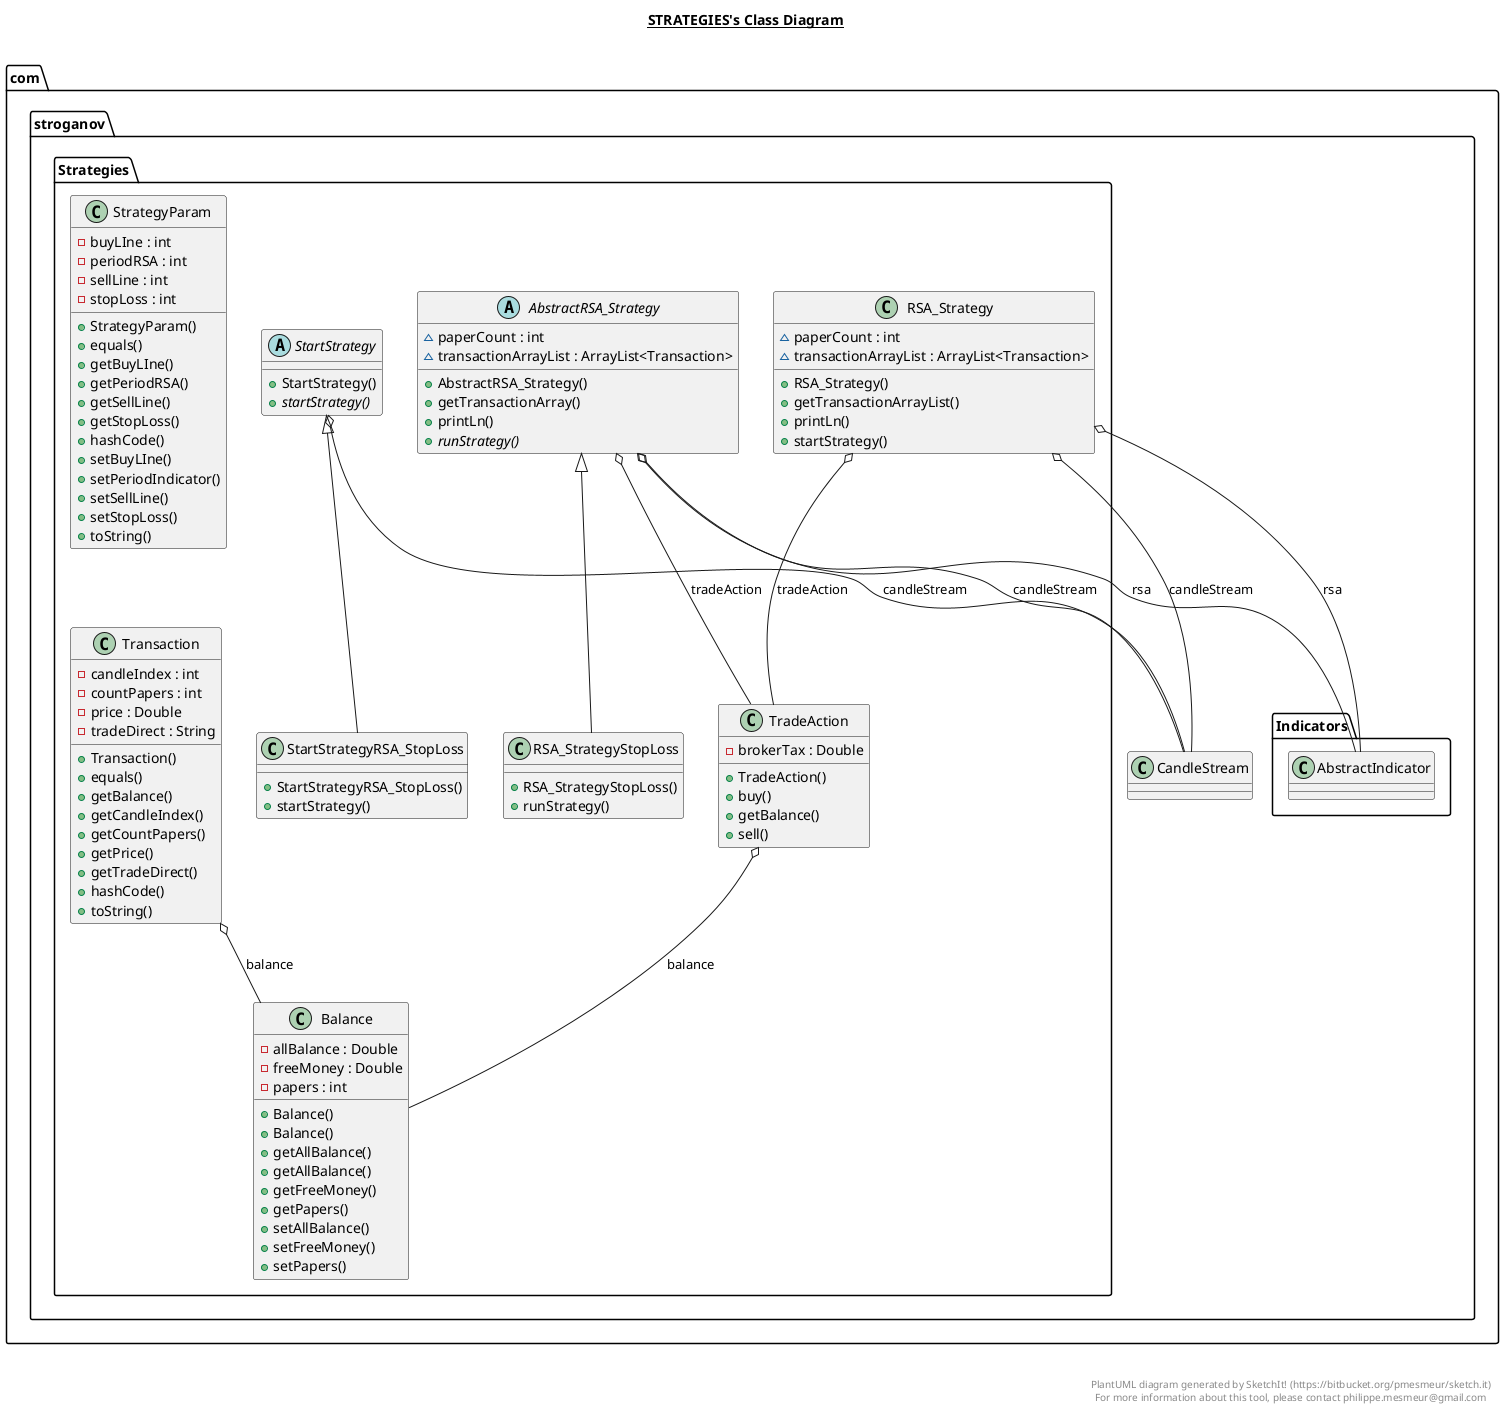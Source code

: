 @startuml

title __STRATEGIES's Class Diagram__\n

  namespace com.stroganov {
    namespace Strategies {
      abstract class com.stroganov.Strategies.AbstractRSA_Strategy {
          ~ paperCount : int
          ~ transactionArrayList : ArrayList<Transaction>
          + AbstractRSA_Strategy()
          + getTransactionArray()
          + printLn()
          {abstract} + runStrategy()
      }
    }
  }
  

  namespace com.stroganov {
    namespace Strategies {
      class com.stroganov.Strategies.Balance {
          - allBalance : Double
          - freeMoney : Double
          - papers : int
          + Balance()
          + Balance()
          + getAllBalance()
          + getAllBalance()
          + getFreeMoney()
          + getPapers()
          + setAllBalance()
          + setFreeMoney()
          + setPapers()
      }
    }
  }
  

  namespace com.stroganov {
    namespace Strategies {
      class com.stroganov.Strategies.RSA_Strategy {
          ~ paperCount : int
          ~ transactionArrayList : ArrayList<Transaction>
          + RSA_Strategy()
          + getTransactionArrayList()
          + printLn()
          + startStrategy()
      }
    }
  }
  

  namespace com.stroganov {
    namespace Strategies {
      class com.stroganov.Strategies.RSA_StrategyStopLoss {
          + RSA_StrategyStopLoss()
          + runStrategy()
      }
    }
  }
  

  namespace com.stroganov {
    namespace Strategies {
      abstract class com.stroganov.Strategies.StartStrategy {
          + StartStrategy()
          {abstract} + startStrategy()
      }
    }
  }
  

  namespace com.stroganov {
    namespace Strategies {
      class com.stroganov.Strategies.StartStrategyRSA_StopLoss {
          + StartStrategyRSA_StopLoss()
          + startStrategy()
      }
    }
  }
  

  namespace com.stroganov {
    namespace Strategies {
      class com.stroganov.Strategies.StrategyParam {
          - buyLIne : int
          - periodRSA : int
          - sellLine : int
          - stopLoss : int
          + StrategyParam()
          + equals()
          + getBuyLIne()
          + getPeriodRSA()
          + getSellLine()
          + getStopLoss()
          + hashCode()
          + setBuyLIne()
          + setPeriodIndicator()
          + setSellLine()
          + setStopLoss()
          + toString()
      }
    }
  }
  

  namespace com.stroganov {
    namespace Strategies {
      class com.stroganov.Strategies.TradeAction {
          - brokerTax : Double
          + TradeAction()
          + buy()
          + getBalance()
          + sell()
      }
    }
  }
  

  namespace com.stroganov {
    namespace Strategies {
      class com.stroganov.Strategies.Transaction {
          - candleIndex : int
          - countPapers : int
          - price : Double
          - tradeDirect : String
          + Transaction()
          + equals()
          + getBalance()
          + getCandleIndex()
          + getCountPapers()
          + getPrice()
          + getTradeDirect()
          + hashCode()
          + toString()
      }
    }
  }
  

  com.stroganov.Strategies.AbstractRSA_Strategy o-- com.stroganov.CandleStream : candleStream
  com.stroganov.Strategies.AbstractRSA_Strategy o-- com.stroganov.Indicators.AbstractIndicator : rsa
  com.stroganov.Strategies.AbstractRSA_Strategy o-- com.stroganov.Strategies.TradeAction : tradeAction
  com.stroganov.Strategies.RSA_Strategy o-- com.stroganov.CandleStream : candleStream
  com.stroganov.Strategies.RSA_Strategy o-- com.stroganov.Indicators.AbstractIndicator : rsa
  com.stroganov.Strategies.RSA_Strategy o-- com.stroganov.Strategies.TradeAction : tradeAction
  com.stroganov.Strategies.RSA_StrategyStopLoss -up-|> com.stroganov.Strategies.AbstractRSA_Strategy
  com.stroganov.Strategies.StartStrategy o-- com.stroganov.CandleStream : candleStream
  com.stroganov.Strategies.StartStrategyRSA_StopLoss -up-|> com.stroganov.Strategies.StartStrategy
  com.stroganov.Strategies.TradeAction o-- com.stroganov.Strategies.Balance : balance
  com.stroganov.Strategies.Transaction o-- com.stroganov.Strategies.Balance : balance


right footer


PlantUML diagram generated by SketchIt! (https://bitbucket.org/pmesmeur/sketch.it)
For more information about this tool, please contact philippe.mesmeur@gmail.com
endfooter

@enduml
